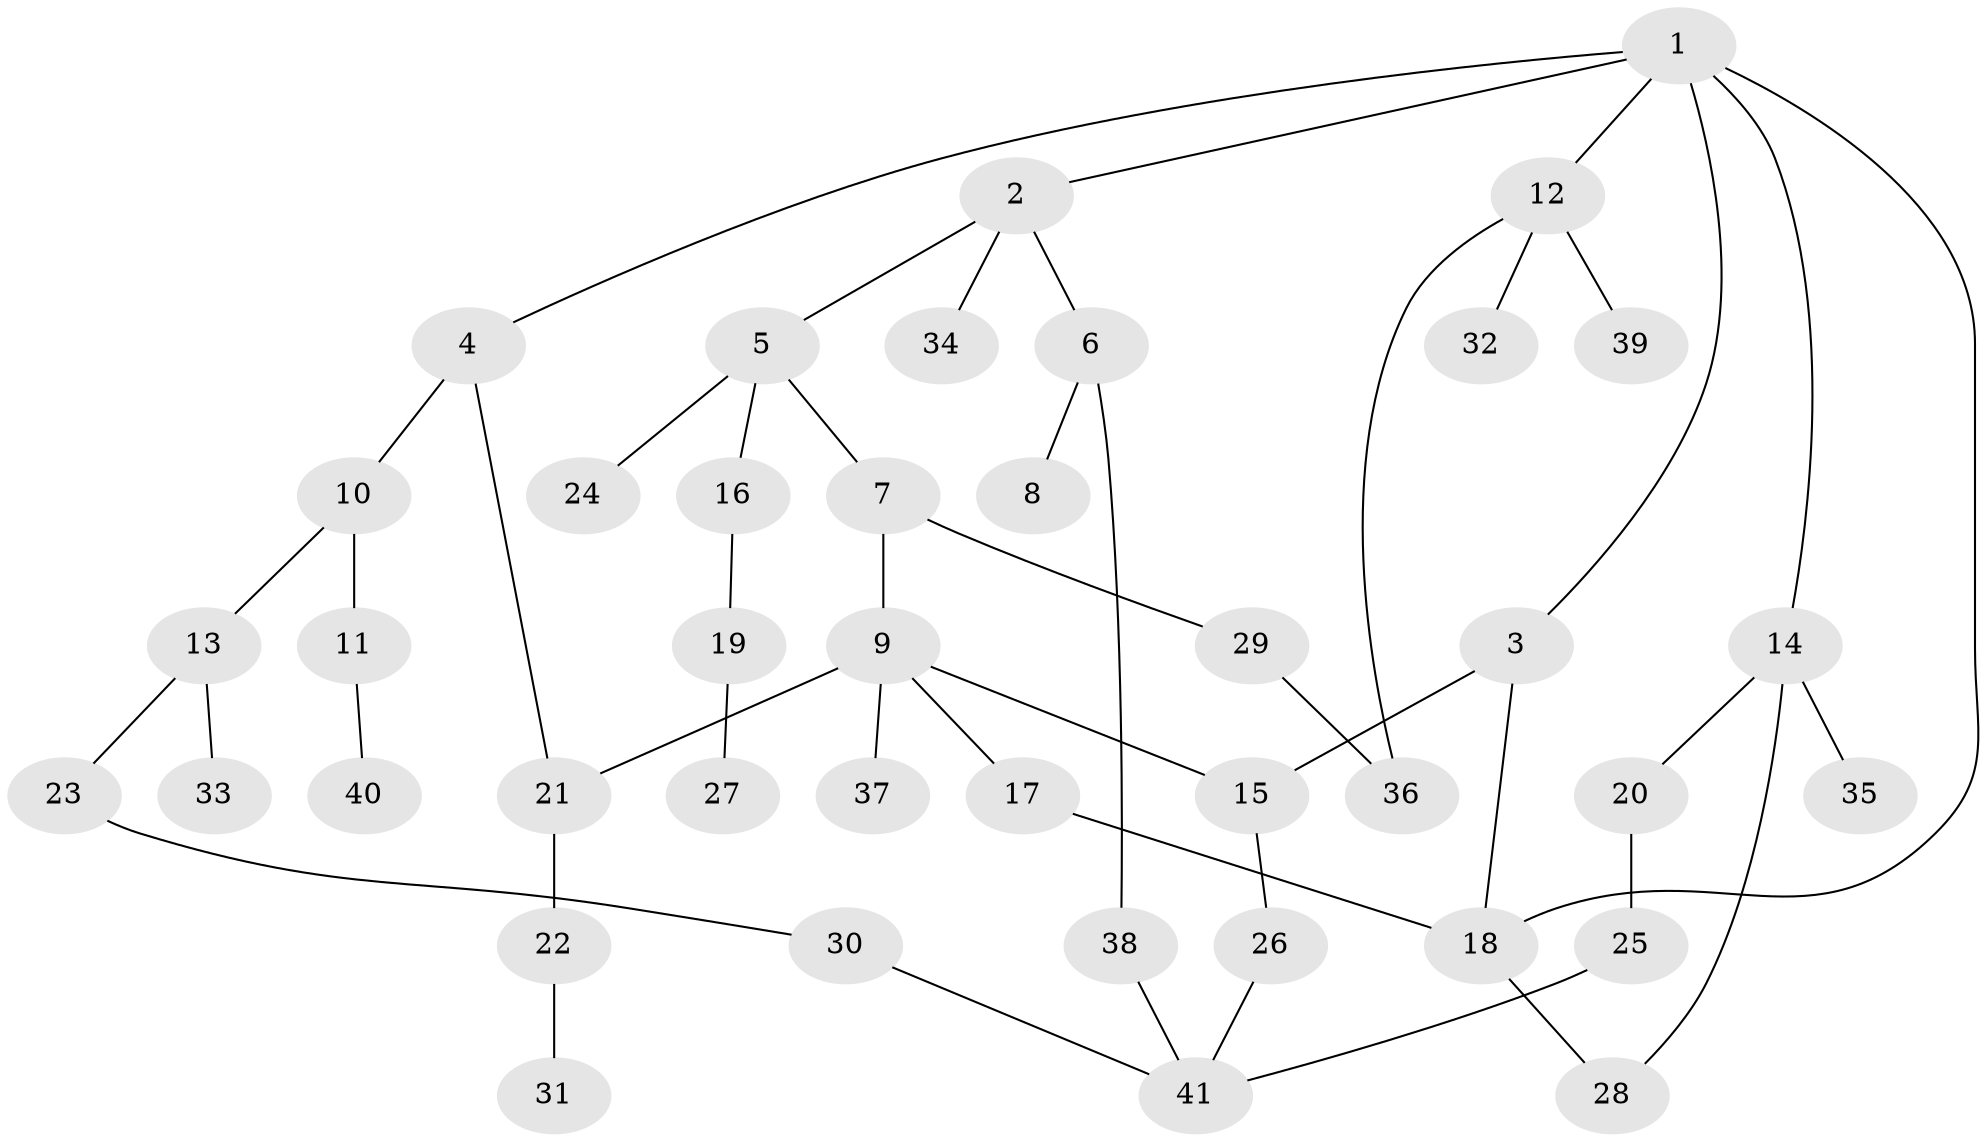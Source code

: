 // original degree distribution, {7: 0.015384615384615385, 5: 0.07692307692307693, 4: 0.12307692307692308, 3: 0.09230769230769231, 1: 0.36923076923076925, 2: 0.3230769230769231}
// Generated by graph-tools (version 1.1) at 2025/49/03/04/25 22:49:07]
// undirected, 41 vertices, 49 edges
graph export_dot {
  node [color=gray90,style=filled];
  1;
  2;
  3;
  4;
  5;
  6;
  7;
  8;
  9;
  10;
  11;
  12;
  13;
  14;
  15;
  16;
  17;
  18;
  19;
  20;
  21;
  22;
  23;
  24;
  25;
  26;
  27;
  28;
  29;
  30;
  31;
  32;
  33;
  34;
  35;
  36;
  37;
  38;
  39;
  40;
  41;
  1 -- 2 [weight=1.0];
  1 -- 3 [weight=1.0];
  1 -- 4 [weight=1.0];
  1 -- 12 [weight=1.0];
  1 -- 14 [weight=1.0];
  1 -- 18 [weight=1.0];
  2 -- 5 [weight=1.0];
  2 -- 6 [weight=1.0];
  2 -- 34 [weight=1.0];
  3 -- 15 [weight=1.0];
  3 -- 18 [weight=1.0];
  4 -- 10 [weight=1.0];
  4 -- 21 [weight=1.0];
  5 -- 7 [weight=1.0];
  5 -- 16 [weight=1.0];
  5 -- 24 [weight=1.0];
  6 -- 8 [weight=1.0];
  6 -- 38 [weight=1.0];
  7 -- 9 [weight=1.0];
  7 -- 29 [weight=1.0];
  9 -- 15 [weight=1.0];
  9 -- 17 [weight=1.0];
  9 -- 21 [weight=1.0];
  9 -- 37 [weight=1.0];
  10 -- 11 [weight=1.0];
  10 -- 13 [weight=1.0];
  11 -- 40 [weight=1.0];
  12 -- 32 [weight=1.0];
  12 -- 36 [weight=1.0];
  12 -- 39 [weight=1.0];
  13 -- 23 [weight=1.0];
  13 -- 33 [weight=1.0];
  14 -- 20 [weight=1.0];
  14 -- 28 [weight=1.0];
  14 -- 35 [weight=1.0];
  15 -- 26 [weight=1.0];
  16 -- 19 [weight=1.0];
  17 -- 18 [weight=1.0];
  18 -- 28 [weight=1.0];
  19 -- 27 [weight=1.0];
  20 -- 25 [weight=1.0];
  21 -- 22 [weight=1.0];
  22 -- 31 [weight=1.0];
  23 -- 30 [weight=1.0];
  25 -- 41 [weight=1.0];
  26 -- 41 [weight=1.0];
  29 -- 36 [weight=1.0];
  30 -- 41 [weight=1.0];
  38 -- 41 [weight=1.0];
}
